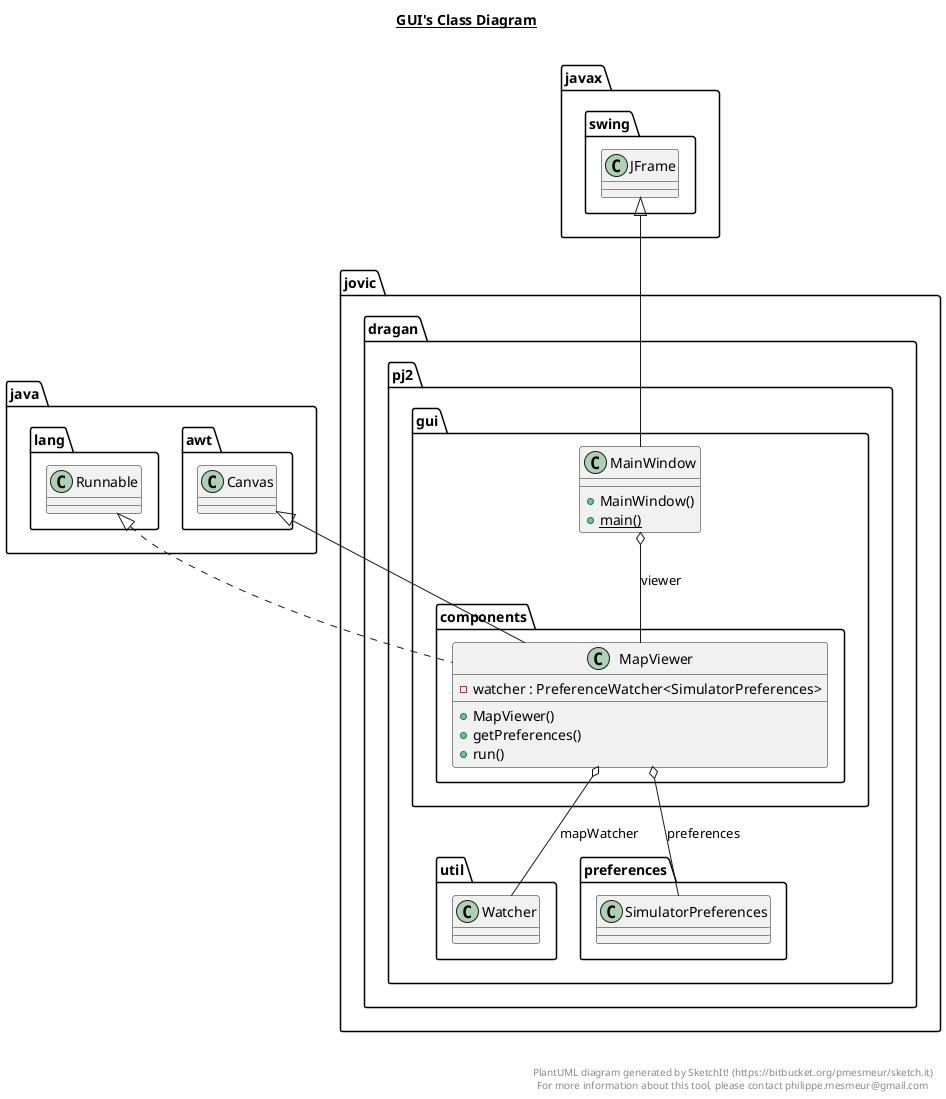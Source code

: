@startuml

title __GUI's Class Diagram__\n

  namespace jovic.dragan.pj2.gui {
    class jovic.dragan.pj2.gui.MainWindow {
        + MainWindow()
        {static} + main()
    }
  }
  

  namespace jovic.dragan.pj2.gui {
    class jovic.dragan.pj2.gui.components.MapViewer {
        - watcher : PreferenceWatcher<SimulatorPreferences>
        + MapViewer()
        + getPreferences()
        + run()
    }
  }
  

  jovic.dragan.pj2.gui.MainWindow -up-|> javax.swing.JFrame
  jovic.dragan.pj2.gui.MainWindow o-- jovic.dragan.pj2.gui.components.MapViewer : viewer
  jovic.dragan.pj2.gui.components.MapViewer .up.|> java.lang.Runnable
  jovic.dragan.pj2.gui.components.MapViewer -up-|> java.awt.Canvas
  jovic.dragan.pj2.gui.components.MapViewer o-- jovic.dragan.pj2.util.Watcher : mapWatcher
  jovic.dragan.pj2.gui.components.MapViewer o-- jovic.dragan.pj2.preferences.SimulatorPreferences : preferences


right footer


PlantUML diagram generated by SketchIt! (https://bitbucket.org/pmesmeur/sketch.it)
For more information about this tool, please contact philippe.mesmeur@gmail.com
endfooter

@enduml
